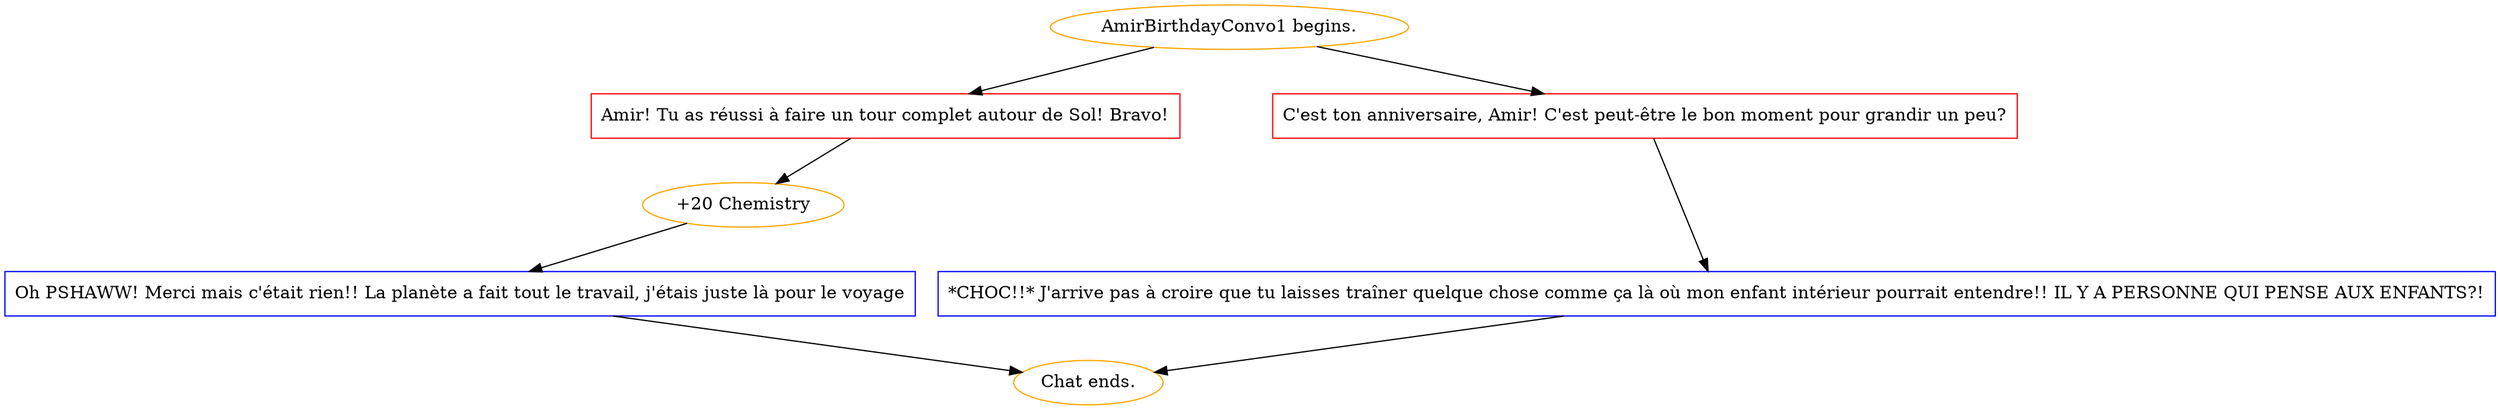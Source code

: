 digraph {
	"AmirBirthdayConvo1 begins." [color=orange];
		"AmirBirthdayConvo1 begins." -> j4022611014;
		"AmirBirthdayConvo1 begins." -> j2649579146;
	j4022611014 [label="Amir! Tu as réussi à faire un tour complet autour de Sol! Bravo!",shape=box,color=red];
		j4022611014 -> j2732071642;
	j2649579146 [label="C'est ton anniversaire, Amir! C'est peut-être le bon moment pour grandir un peu?",shape=box,color=red];
		j2649579146 -> j3438814648;
	j2732071642 [label="+20 Chemistry",color=orange];
		j2732071642 -> j1027884782;
	j3438814648 [label="*CHOC!!* J'arrive pas à croire que tu laisses traîner quelque chose comme ça là où mon enfant intérieur pourrait entendre!! IL Y A PERSONNE QUI PENSE AUX ENFANTS?!",shape=box,color=blue];
		j3438814648 -> "Chat ends.";
	j1027884782 [label="Oh PSHAWW! Merci mais c'était rien!! La planète a fait tout le travail, j'étais juste là pour le voyage",shape=box,color=blue];
		j1027884782 -> "Chat ends.";
	"Chat ends." [color=orange];
}